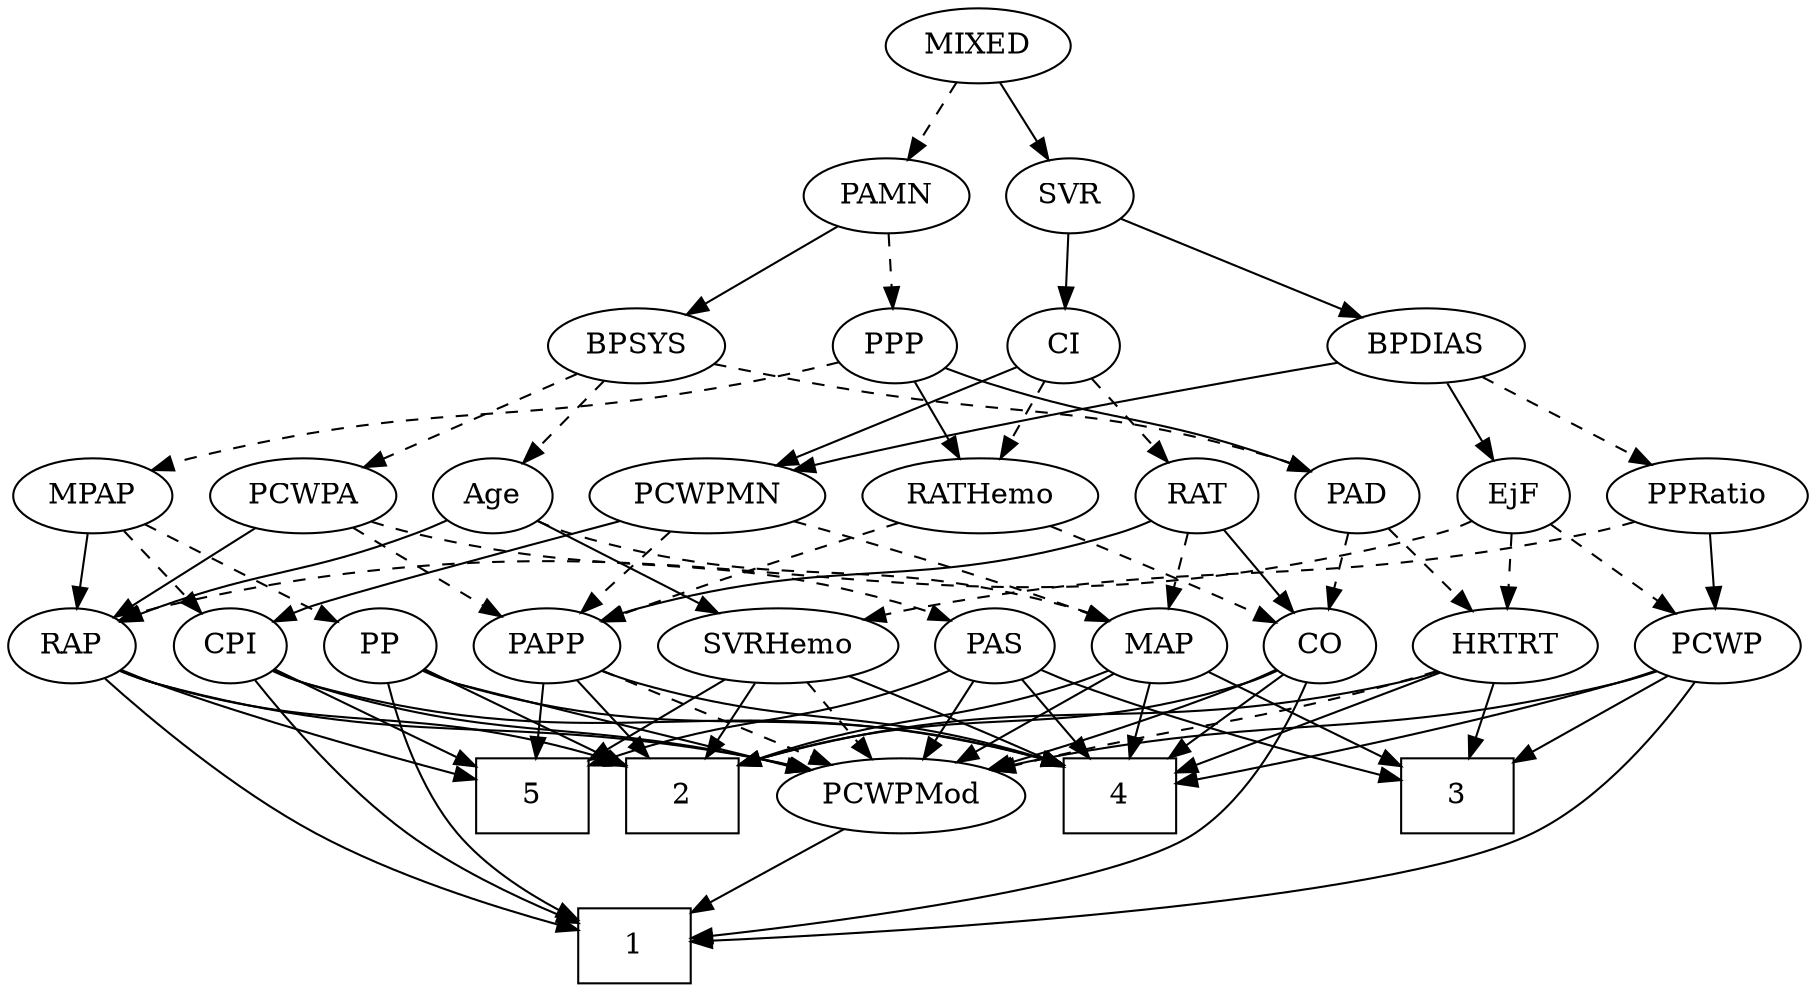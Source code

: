 strict digraph {
	graph [bb="0,0,810.59,468"];
	node [label="\N"];
	1	[height=0.5,
		pos="272.95,18",
		shape=box,
		width=0.75];
	2	[height=0.5,
		pos="287.95,90",
		shape=box,
		width=0.75];
	3	[height=0.5,
		pos="553.95,90",
		shape=box,
		width=0.75];
	4	[height=0.5,
		pos="481.95,90",
		shape=box,
		width=0.75];
	5	[height=0.5,
		pos="215.95,90",
		shape=box,
		width=0.75];
	Age	[height=0.5,
		pos="231.95,234",
		width=0.75];
	RAP	[height=0.5,
		pos="27.948,162",
		width=0.77632];
	Age -> RAP	[pos="e,49.614,173.67 210.89,222.31 206.05,220.06 200.87,217.82 195.95,216 139.33,195.03 121.68,200.67 64.948,180 63.055,179.31 61.125,\
178.56 59.189,177.78",
		style=solid];
	SVRHemo	[height=0.5,
		pos="349.95,162",
		width=1.3902];
	Age -> SVRHemo	[pos="e,325.09,177.74 251.43,221.44 269.07,210.98 295.44,195.34 316.46,182.87",
		style=solid];
	MAP	[height=0.5,
		pos="520.95,162",
		width=0.84854];
	Age -> MAP	[pos="e,497.59,174.01 252.5,222.12 257.45,219.82 262.8,217.62 267.95,216 359.55,187.23 388.8,206.96 480.95,180 483.36,179.3 485.81,178.49 \
488.27,177.61",
		style=dashed];
	EjF	[height=0.5,
		pos="685.95,234",
		width=0.75];
	EjF -> RAP	[pos="e,48.98,174.28 665.89,221.89 660.83,219.55 655.3,217.38 649.95,216 397.64,151.22 317.59,243.46 64.948,180 62.775,179.45 60.573,178.78 \
58.383,178.03",
		style=dashed];
	PCWP	[height=0.5,
		pos="774.95,162",
		width=0.97491];
	EjF -> PCWP	[pos="e,756.44,177.56 702.69,219.83 715.6,209.68 733.71,195.43 748.57,183.74",
		style=dashed];
	HRTRT	[height=0.5,
		pos="681.95,162",
		width=1.1013];
	EjF -> HRTRT	[pos="e,682.92,180.1 684.96,215.7 684.52,207.98 683.99,198.71 683.5,190.11",
		style=dashed];
	RAP -> 1	[pos="e,245.82,25.87 41.501,146.22 59.909,126.89 94.591,93.011 129.95,72 163.69,51.949 206.3,37.348 236.2,28.608",
		style=solid];
	RAP -> 2	[pos="e,260.72,104.72 49.121,150.22 54.211,147.92 59.697,145.68 64.948,144 142.55,119.1 169.49,133.14 251.04,107.83",
		style=solid];
	RAP -> 5	[pos="e,188.94,99.637 49.713,150.59 54.682,148.33 59.966,146.01 64.948,144 103.36,128.47 148.27,113.05 179.06,102.88",
		style=solid];
	PCWPMod	[height=0.5,
		pos="384.95,90",
		width=1.4443];
	RAP -> PCWPMod	[pos="e,347.07,102.4 49.06,150.02 54.153,147.73 59.655,145.55 64.948,144 176.5,111.39 210.16,131.65 323.95,108 328.3,107.09 332.81,106.05 \
337.3,104.93",
		style=solid];
	MIXED	[height=0.5,
		pos="424.95,450",
		width=1.1193];
	PAMN	[height=0.5,
		pos="383.95,378",
		width=1.011];
	MIXED -> PAMN	[pos="e,393.59,395.47 415.23,432.41 410.33,424.04 404.28,413.71 398.81,404.37",
		style=dashed];
	SVR	[height=0.5,
		pos="466.95,378",
		width=0.77632];
	MIXED -> SVR	[pos="e,457.35,394.99 434.9,432.41 440.05,423.83 446.43,413.19 452.15,403.67",
		style=solid];
	MPAP	[height=0.5,
		pos="49.948,234",
		width=0.97491];
	MPAP -> RAP	[pos="e,33.224,179.79 44.622,216.05 42.109,208.06 39.051,198.33 36.245,189.4",
		style=solid];
	CPI	[height=0.5,
		pos="100.95,162",
		width=0.75];
	MPAP -> CPI	[pos="e,89.534,178.67 61.776,216.76 68.24,207.89 76.367,196.74 83.541,186.89",
		style=dashed];
	PP	[height=0.5,
		pos="172.95,162",
		width=0.75];
	MPAP -> PP	[pos="e,152.97,174.37 72.508,220.16 92.655,208.7 122.27,191.84 144.13,179.4",
		style=dashed];
	BPSYS	[height=0.5,
		pos="383.95,306",
		width=1.0471];
	BPSYS -> Age	[pos="e,253.25,245.11 357.64,293.1 334.1,282.42 298.67,266.27 267.95,252 266.16,251.17 264.33,250.31 262.48,249.45",
		style=dashed];
	PAD	[height=0.5,
		pos="611.95,234",
		width=0.79437];
	BPSYS -> PAD	[pos="e,589.7,245.73 412.63,294.11 418.64,291.97 424.97,289.83 430.95,288 493.62,268.83 512.02,273.46 573.95,252 576.06,251.27 578.21,\
250.47 580.36,249.62",
		style=dashed];
	PCWPA	[height=0.5,
		pos="144.95,234",
		width=1.1555];
	BPSYS -> PCWPA	[pos="e,176.39,245.87 355.26,294.13 349.25,291.99 342.92,289.84 336.95,288 275.13,268.98 258,270.24 195.95,252 192.77,251.07 189.49,250.06 \
186.2,249.03",
		style=dashed];
	CO	[height=0.5,
		pos="596.95,162",
		width=0.75];
	PAD -> CO	[pos="e,600.65,180.28 608.32,216.05 606.65,208.26 604.62,198.82 602.75,190.08",
		style=dashed];
	PAD -> HRTRT	[pos="e,666.15,178.8 626.79,218.15 636.09,208.85 648.27,196.67 658.82,186.12",
		style=dashed];
	CO -> 1	[pos="e,300.06,19.427 601.14,144.19 604.99,124.3 607.75,91.425 589.95,72 552.86,31.532 385.54,21.962 310.07,19.7",
		style=solid];
	CO -> 2	[pos="e,315.14,104.84 576.42,150.05 571.46,147.76 566.1,145.57 560.95,144 462.12,113.87 427.93,137.54 324.98,107.79",
		style=solid];
	CO -> 4	[pos="e,509.02,107.48 577.7,149.28 561.4,139.36 537.59,124.87 517.79,112.82",
		style=solid];
	CO -> PCWPMod	[pos="e,424.17,102.07 575.85,150.4 571.02,148.15 565.85,145.88 560.95,144 537.73,135.08 477.55,117.38 434.01,104.89",
		style=solid];
	PAS	[height=0.5,
		pos="444.95,162",
		width=0.75];
	PAS -> 3	[pos="e,527.42,108.03 463.93,148.81 479.03,139.11 500.57,125.28 518.79,113.58",
		style=solid];
	PAS -> 4	[pos="e,472.9,108.12 453.53,144.76 457.88,136.53 463.28,126.32 468.2,117.02",
		style=solid];
	PAS -> 5	[pos="e,243.21,104.62 424.33,150.33 419.37,148.03 414.04,145.76 408.95,144 344.21,121.59 321.55,130.55 252.76,107.87",
		style=solid];
	PAS -> PCWPMod	[pos="e,399.2,107.63 431.93,145.81 424.31,136.93 414.52,125.5 405.85,115.39",
		style=solid];
	PAMN -> BPSYS	[pos="e,383.95,324.1 383.95,359.7 383.95,351.98 383.95,342.71 383.95,334.11",
		style=solid];
	PPP	[height=0.5,
		pos="300.95,306",
		width=0.75];
	PAMN -> PPP	[pos="e,317.12,320.64 366.35,362.15 354.29,351.98 338.14,338.37 324.92,327.21",
		style=dashed];
	RATHemo	[height=0.5,
		pos="325.95,234",
		width=1.3721];
	RATHemo -> CO	[pos="e,576.36,173.76 362.64,221.74 369.68,219.72 377.02,217.72 383.95,216 461.87,196.69 484.77,205.32 560.95,180 562.87,179.36 564.82,\
178.65 566.77,177.88",
		style=dashed];
	PAPP	[height=0.5,
		pos="249.95,162",
		width=0.88464];
	RATHemo -> PAPP	[pos="e,265.83,177.63 308.7,217.12 298.24,207.48 284.75,195.06 273.34,184.54",
		style=dashed];
	CPI -> 1	[pos="e,245.5,28.159 109.4,144.69 120.12,125.28 140.24,92.887 164.95,72 185.93,54.264 213.86,40.762 236.06,31.825",
		style=solid];
	CPI -> 4	[pos="e,454.79,104.95 121.44,149.92 126.4,147.64 131.76,145.48 136.95,144 266.76,106.87 310.94,144.19 444.98,107.7",
		style=solid];
	CPI -> 5	[pos="e,188.88,107.48 120.2,149.28 136.5,139.36 160.31,124.87 180.1,112.82",
		style=solid];
	CPI -> PCWPMod	[pos="e,346.35,102.27 121.53,150.2 126.48,147.91 131.82,145.67 136.95,144 217.4,117.72 241.56,127.38 323.95,108 328.04,107.04 332.27,105.98 \
336.51,104.89",
		style=solid];
	RAT	[height=0.5,
		pos="537.95,234",
		width=0.75827];
	RAT -> CO	[pos="e,584.17,178.16 550.75,217.81 558.56,208.55 568.69,196.52 577.48,186.09",
		style=solid];
	RAT -> MAP	[pos="e,525.14,180.28 533.83,216.05 531.94,208.26 529.65,198.82 527.52,190.08",
		style=dashed];
	RAT -> PAPP	[pos="e,273.91,173.99 517.4,222.12 512.44,219.83 507.09,217.62 501.95,216 411.21,187.42 382.35,206.38 290.95,180 288.49,179.29 285.97,\
178.48 283.46,177.6",
		style=solid];
	BPDIAS	[height=0.5,
		pos="631.95,306",
		width=1.1735];
	SVR -> BPDIAS	[pos="e,603.1,319.24 489.89,367.27 516.69,355.9 561.45,336.91 593.57,323.28",
		style=solid];
	CI	[height=0.5,
		pos="466.95,306",
		width=0.75];
	SVR -> CI	[pos="e,466.95,324.1 466.95,359.7 466.95,351.98 466.95,342.71 466.95,334.11",
		style=solid];
	PCWPMod -> 1	[pos="e,300.08,35.958 360.92,73.983 345.7,64.473 325.75,52.003 308.7,41.343",
		style=solid];
	PCWPA -> RAP	[pos="e,47.801,174.88 121.55,219 102.82,207.79 76.454,192.02 56.479,180.07",
		style=solid];
	PCWPA -> PAS	[pos="e,424.4,173.88 175.74,221.89 182.35,219.74 189.34,217.65 195.95,216 289.1,192.75 317.35,208.77 408.95,180 410.88,179.39 412.83,178.7 \
414.79,177.96",
		style=dashed];
	PCWPA -> PAPP	[pos="e,230,176.3 166.7,218.5 182.56,207.92 204.2,193.5 221.43,182.01",
		style=dashed];
	PCWPMN	[height=0.5,
		pos="442.95,234",
		width=1.3902];
	PCWPMN -> CPI	[pos="e,121.47,173.97 406.32,221.61 398.96,219.56 391.24,217.57 383.95,216 275.51,192.59 243.16,212.04 136.95,180 135.01,179.42 133.05,\
178.74 131.09,178.01",
		style=solid];
	PCWPMN -> MAP	[pos="e,504.91,177.39 460.65,217.12 471.46,207.41 485.42,194.89 497.18,184.33",
		style=dashed];
	PCWPMN -> PAPP	[pos="e,274.57,173.48 407.42,221.26 376.48,210.88 330.51,195.08 290.95,180 288.7,179.14 286.39,178.24 284.07,177.32",
		style=dashed];
	SVRHemo -> 2	[pos="e,303.4,108.45 335.25,144.41 327.76,135.95 318.48,125.47 310.13,116.05",
		style=solid];
	SVRHemo -> 4	[pos="e,454.5,105.56 376.98,146.67 396.78,136.17 423.87,121.8 445.57,110.29",
		style=solid];
	SVRHemo -> 5	[pos="e,243.02,105.14 322.83,146.83 302.49,136.21 274.43,121.55 252.17,109.92",
		style=solid];
	SVRHemo -> PCWPMod	[pos="e,376.55,107.79 358.42,144.05 362.5,135.89 367.49,125.91 372.04,116.82",
		style=dashed];
	BPDIAS -> EjF	[pos="e,673.86,250.67 644.47,288.76 651.38,279.8 660.1,268.51 667.75,258.59",
		style=solid];
	BPDIAS -> PCWPMN	[pos="e,476.59,247.46 601.16,293.6 569.9,282.02 521.21,263.99 486.11,250.99",
		style=solid];
	PPRatio	[height=0.5,
		pos="770.95,234",
		width=1.1013];
	BPDIAS -> PPRatio	[pos="e,745.39,247.87 658.09,291.83 680.17,280.72 711.97,264.7 736.19,252.51",
		style=dashed];
	MAP -> 2	[pos="e,315.21,104.62 497.52,150.23 492.14,147.99 486.4,145.77 480.95,144 415.78,122.86 393.51,130.66 324.76,107.88",
		style=solid];
	MAP -> 3	[pos="e,545.72,108.45 528.77,144.41 532.52,136.45 537.11,126.72 541.33,117.76",
		style=solid];
	MAP -> 4	[pos="e,491.49,108.12 511.9,144.76 507.31,136.53 501.62,126.32 496.44,117.02",
		style=solid];
	MAP -> PCWPMod	[pos="e,412.74,105.31 498.79,149.6 477.97,138.88 446.41,122.64 421.8,109.97",
		style=solid];
	PP -> 1	[pos="e,245.57,26.785 169.82,143.79 167.31,124.69 166.16,93.721 179.95,72 192.7,51.911 215.96,38.658 236.03,30.429",
		style=solid];
	PP -> 2	[pos="e,260.88,107.48 192.2,149.28 208.5,139.36 232.31,124.87 252.1,112.82",
		style=solid];
	PP -> 4	[pos="e,454.76,104.84 193.48,150.05 198.43,147.76 203.79,145.57 208.95,144 307.77,113.87 341.97,137.54 444.91,107.79",
		style=solid];
	PP -> PCWPMod	[pos="e,345.72,102.07 194.04,150.4 198.88,148.15 204.04,145.88 208.95,144 232.16,135.08 292.35,117.38 335.88,104.89",
		style=solid];
	PPP -> MPAP	[pos="e,76.761,245.94 275.5,299.5 236.17,290.78 158.43,272.63 93.948,252 91.403,251.19 88.792,250.3 86.174,249.38",
		style=dashed];
	PPP -> PAD	[pos="e,590.23,245.92 321.48,294.05 326.43,291.76 331.79,289.57 336.95,288 438.86,256.93 471.72,282.03 573.95,252 576.23,251.33 578.55,\
250.55 580.87,249.7",
		style=solid];
	PPP -> RATHemo	[pos="e,319.89,251.96 306.87,288.41 309.73,280.42 313.22,270.64 316.43,261.64",
		style=solid];
	PPRatio -> SVRHemo	[pos="e,386.22,174.48 741.71,221.69 735.28,219.53 728.44,217.48 721.95,216 585.42,184.86 546.25,207.48 408.95,180 404.77,179.16 400.47,\
178.18 396.17,177.1",
		style=dashed];
	PPRatio -> PCWP	[pos="e,773.97,180.1 771.94,215.7 772.38,207.98 772.91,198.71 773.4,190.11",
		style=solid];
	PCWP -> 1	[pos="e,300.34,20.181 754.63,147.08 724.48,127.12 665.46,90.725 609.95,72 505.17,36.658 373.98,24.676 310.63,20.779",
		style=solid];
	PCWP -> 3	[pos="e,581.14,98.433 748.08,150.24 742.45,148.09 736.53,145.91 730.95,144 683.16,127.64 627.2,111.36 591.19,101.24",
		style=solid];
	PCWP -> 4	[pos="e,509.15,104.79 748.71,149.87 742.93,147.7 736.79,145.61 730.95,144 641.44,119.41 611.53,135.61 518.92,107.81",
		style=solid];
	PCWP -> PCWPMod	[pos="e,422.81,102.48 748.76,149.69 742.98,147.53 736.82,145.48 730.95,144 607.15,112.76 571.11,133.2 445.95,108 441.59,107.12 437.08,\
106.1 432.58,104.99",
		style=solid];
	CI -> RATHemo	[pos="e,354.02,248.94 445.84,294.52 423.98,283.67 389.41,266.5 362.99,253.39",
		style=dashed];
	CI -> RAT	[pos="e,523.26,249.49 481.66,290.5 491.56,280.73 504.79,267.69 515.94,256.7",
		style=dashed];
	CI -> PCWPMN	[pos="e,448.87,252.28 461.14,288.05 458.44,280.18 455.16,270.62 452.13,261.79",
		style=solid];
	PAPP -> 2	[pos="e,278.48,108.45 258.95,144.41 263.32,136.37 268.67,126.51 273.58,117.47",
		style=solid];
	PAPP -> 4	[pos="e,454.68,104.61 274.42,150.08 279.8,147.9 285.52,145.74 290.95,144 355.26,123.35 377.18,130.5 444.82,107.99",
		style=solid];
	PAPP -> 5	[pos="e,224.42,108.45 241.89,144.41 237.98,136.37 233.2,126.51 228.8,117.47",
		style=solid];
	PAPP -> PCWPMod	[pos="e,357.13,105.42 272.54,149.28 293.18,138.59 324.05,122.57 348.23,110.04",
		style=dashed];
	HRTRT -> 2	[pos="e,315.11,104.95 652.71,149.69 646.28,147.53 639.44,145.49 632.95,144 501.33,113.88 458.87,144.52 324.91,107.71",
		style=solid];
	HRTRT -> 3	[pos="e,581.34,105.98 657.57,147.67 638.53,137.26 611.78,122.62 590.22,110.84",
		style=solid];
	HRTRT -> 4	[pos="e,509.29,104.39 651.68,150.34 645.49,148.2 639.02,146 632.95,144 584.97,128.17 569.57,127.51 518.83,108.1",
		style=solid];
	HRTRT -> PCWPMod	[pos="e,423.55,102.27 652.36,149.97 646.01,147.82 639.3,145.7 632.95,144 551.2,122.07 528.34,127.38 445.95,108 441.85,107.04 437.62,105.98 \
433.38,104.89",
		style=dashed];
}
